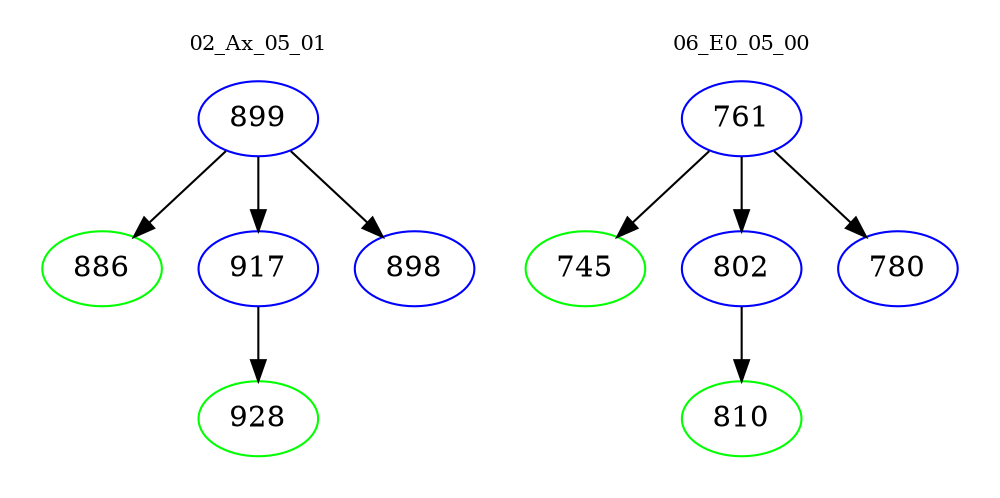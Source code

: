 digraph{
subgraph cluster_0 {
color = white
label = "02_Ax_05_01";
fontsize=10;
T0_899 [label="899", color="blue"]
T0_899 -> T0_886 [color="black"]
T0_886 [label="886", color="green"]
T0_899 -> T0_917 [color="black"]
T0_917 [label="917", color="blue"]
T0_917 -> T0_928 [color="black"]
T0_928 [label="928", color="green"]
T0_899 -> T0_898 [color="black"]
T0_898 [label="898", color="blue"]
}
subgraph cluster_1 {
color = white
label = "06_E0_05_00";
fontsize=10;
T1_761 [label="761", color="blue"]
T1_761 -> T1_745 [color="black"]
T1_745 [label="745", color="green"]
T1_761 -> T1_802 [color="black"]
T1_802 [label="802", color="blue"]
T1_802 -> T1_810 [color="black"]
T1_810 [label="810", color="green"]
T1_761 -> T1_780 [color="black"]
T1_780 [label="780", color="blue"]
}
}
